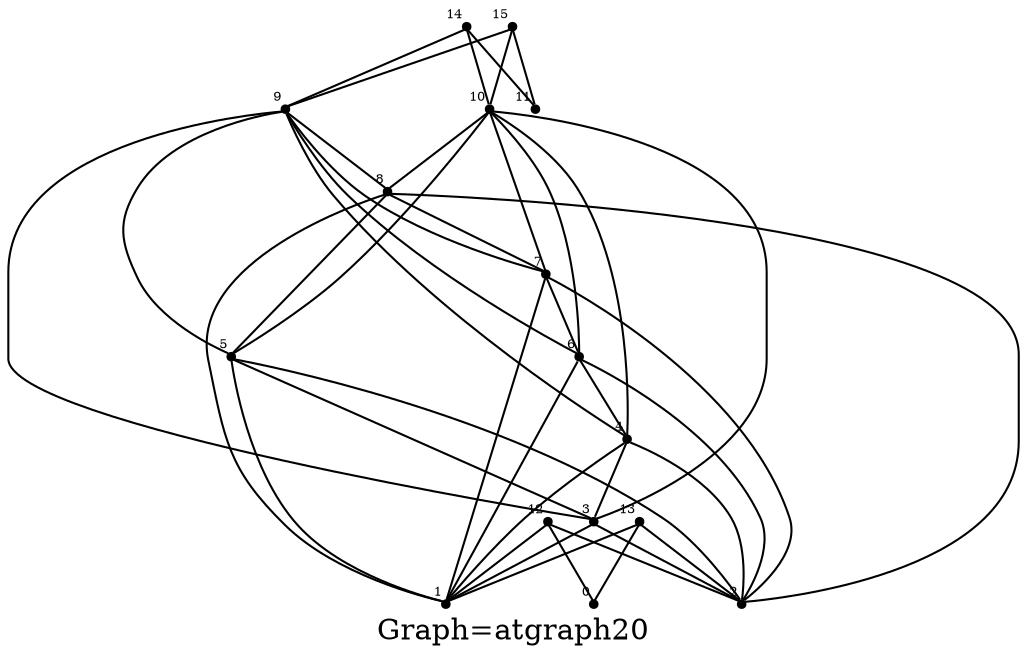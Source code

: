 /* Created by igraph 0.8.0-pre+0200568 */
graph {
  graph [
    label="Graph=atgraph20"
    labelloc=bottom
  ];
  0 [
    pos="0.000000,1.000000!"
    shape=point
    fontsize=6
    xlabel=0
  ];
  1 [
    pos="-0.100000,2.000000!"
    shape=point
    fontsize=6
    xlabel=1
  ];
  2 [
    pos="1.000000,1.000000!"
    shape=point
    fontsize=6
    xlabel=2
  ];
  3 [
    pos="0.900000,2.000000!"
    shape=point
    fontsize=6
    xlabel=3
  ];
  4 [
    pos="2.000000,1.000000!"
    shape=point
    fontsize=6
    xlabel=4
  ];
  5 [
    pos="1.900000,2.000000!"
    shape=point
    fontsize=6
    xlabel=5
  ];
  6 [
    pos="3.000000,1.000000!"
    shape=point
    fontsize=6
    xlabel=6
  ];
  7 [
    pos="2.900000,2.000000!"
    shape=point
    fontsize=6
    xlabel=7
  ];
  8 [
    pos="4.000000,1.000000!"
    shape=point
    fontsize=6
    xlabel=8
  ];
  9 [
    pos="3.900000,2.000000!"
    shape=point
    fontsize=6
    xlabel=9
  ];
  10 [
    pos="5.000000,1.000000!"
    shape=point
    fontsize=6
    xlabel=10
  ];
  11 [
    pos="4.900000,2.000000!"
    shape=point
    fontsize=6
    xlabel=11
  ];
  12 [
    pos="6.000000,0.000000!"
    shape=point
    fontsize=6
    xlabel=12
  ];
  13 [
    pos="5.900000,1.000000!"
    shape=point
    fontsize=6
    xlabel=13
  ];
  14 [
    pos="6.000000,2.000000!"
    shape=point
    fontsize=6
    xlabel=14
  ];
  15 [
    pos="5.900000,3.000000!"
    shape=point
    fontsize=6
    xlabel=15
  ];

  12 -- 0;
  13 -- 0;
  12 -- 1;
  12 -- 2;
  13 -- 1;
  13 -- 2;
  14 -- 9;
  15 -- 9;
  14 -- 10;
  15 -- 10;
  14 -- 11;
  15 -- 11;
  3 -- 1;
  4 -- 1;
  5 -- 1;
  6 -- 1;
  7 -- 1;
  8 -- 1;
  3 -- 2;
  4 -- 2;
  5 -- 2;
  6 -- 2;
  7 -- 2;
  8 -- 2;
  4 -- 3;
  5 -- 3;
  9 -- 3;
  6 -- 4;
  9 -- 4;
  8 -- 5;
  9 -- 5;
  7 -- 6;
  9 -- 6;
  8 -- 7;
  9 -- 7;
  9 -- 8;
  10 -- 3;
  10 -- 4;
  10 -- 5;
  10 -- 6;
  10 -- 7;
  10 -- 8;
}
